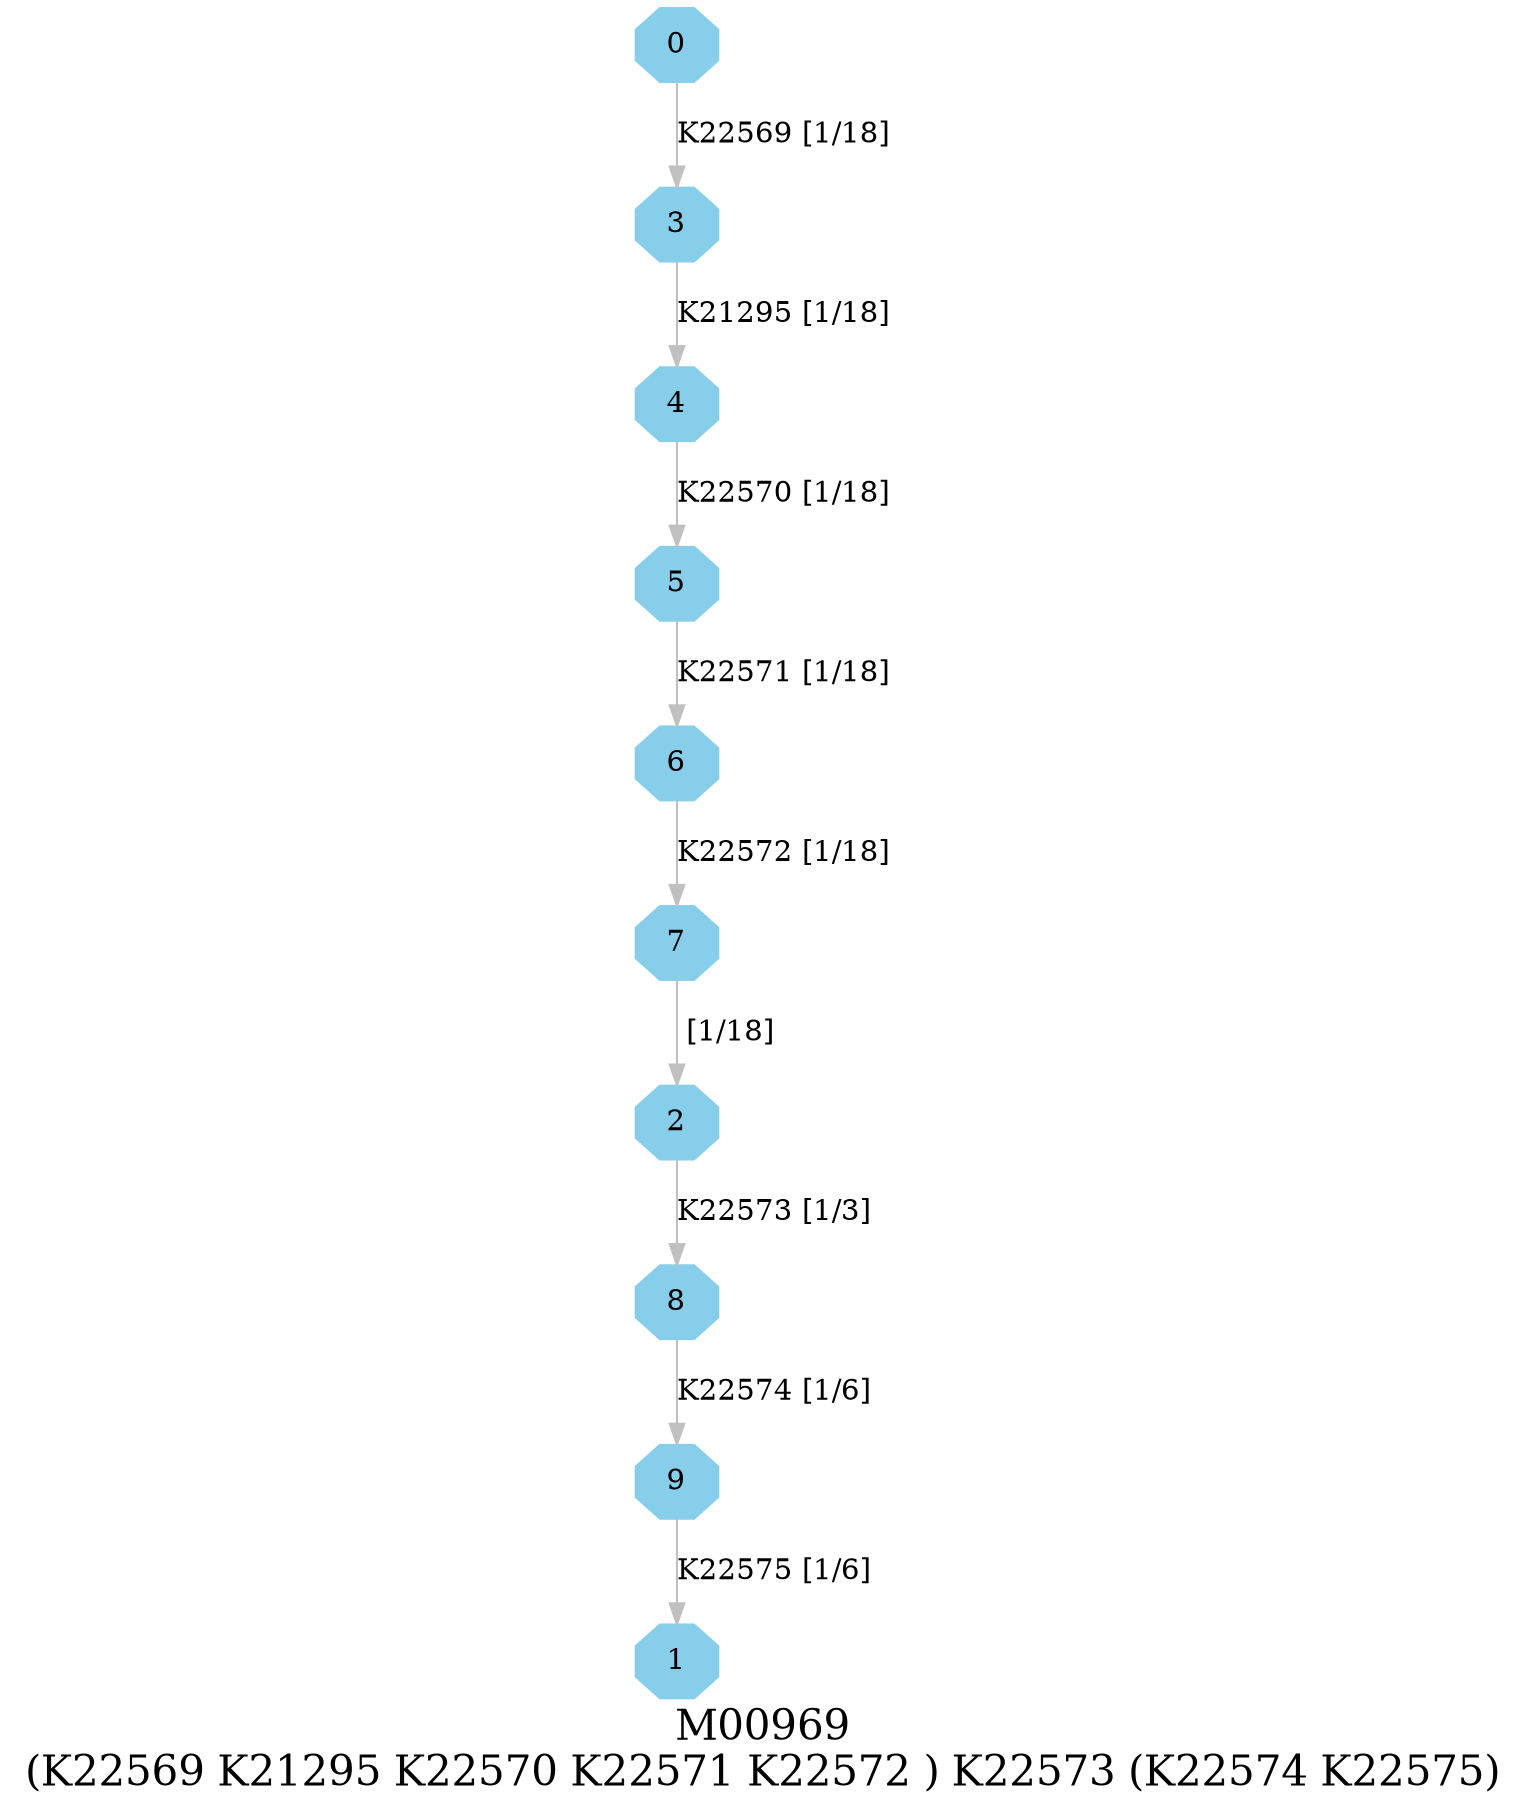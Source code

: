 digraph G {
graph [label="M00969
(K22569 K21295 K22570 K22571 K22572 ) K22573 (K22574 K22575)",fontsize=20];
node [shape=box,style=filled];
edge [len=3,color=grey];
{node [width=.3,height=.3,shape=octagon,style=filled,color=skyblue] 0 1 2 3 4 5 6 7 8 9 }
0 -> 3 [label="K22569 [1/18]"];
2 -> 8 [label="K22573 [1/3]"];
3 -> 4 [label="K21295 [1/18]"];
4 -> 5 [label="K22570 [1/18]"];
5 -> 6 [label="K22571 [1/18]"];
6 -> 7 [label="K22572 [1/18]"];
7 -> 2 [label=" [1/18]"];
8 -> 9 [label="K22574 [1/6]"];
9 -> 1 [label="K22575 [1/6]"];
}